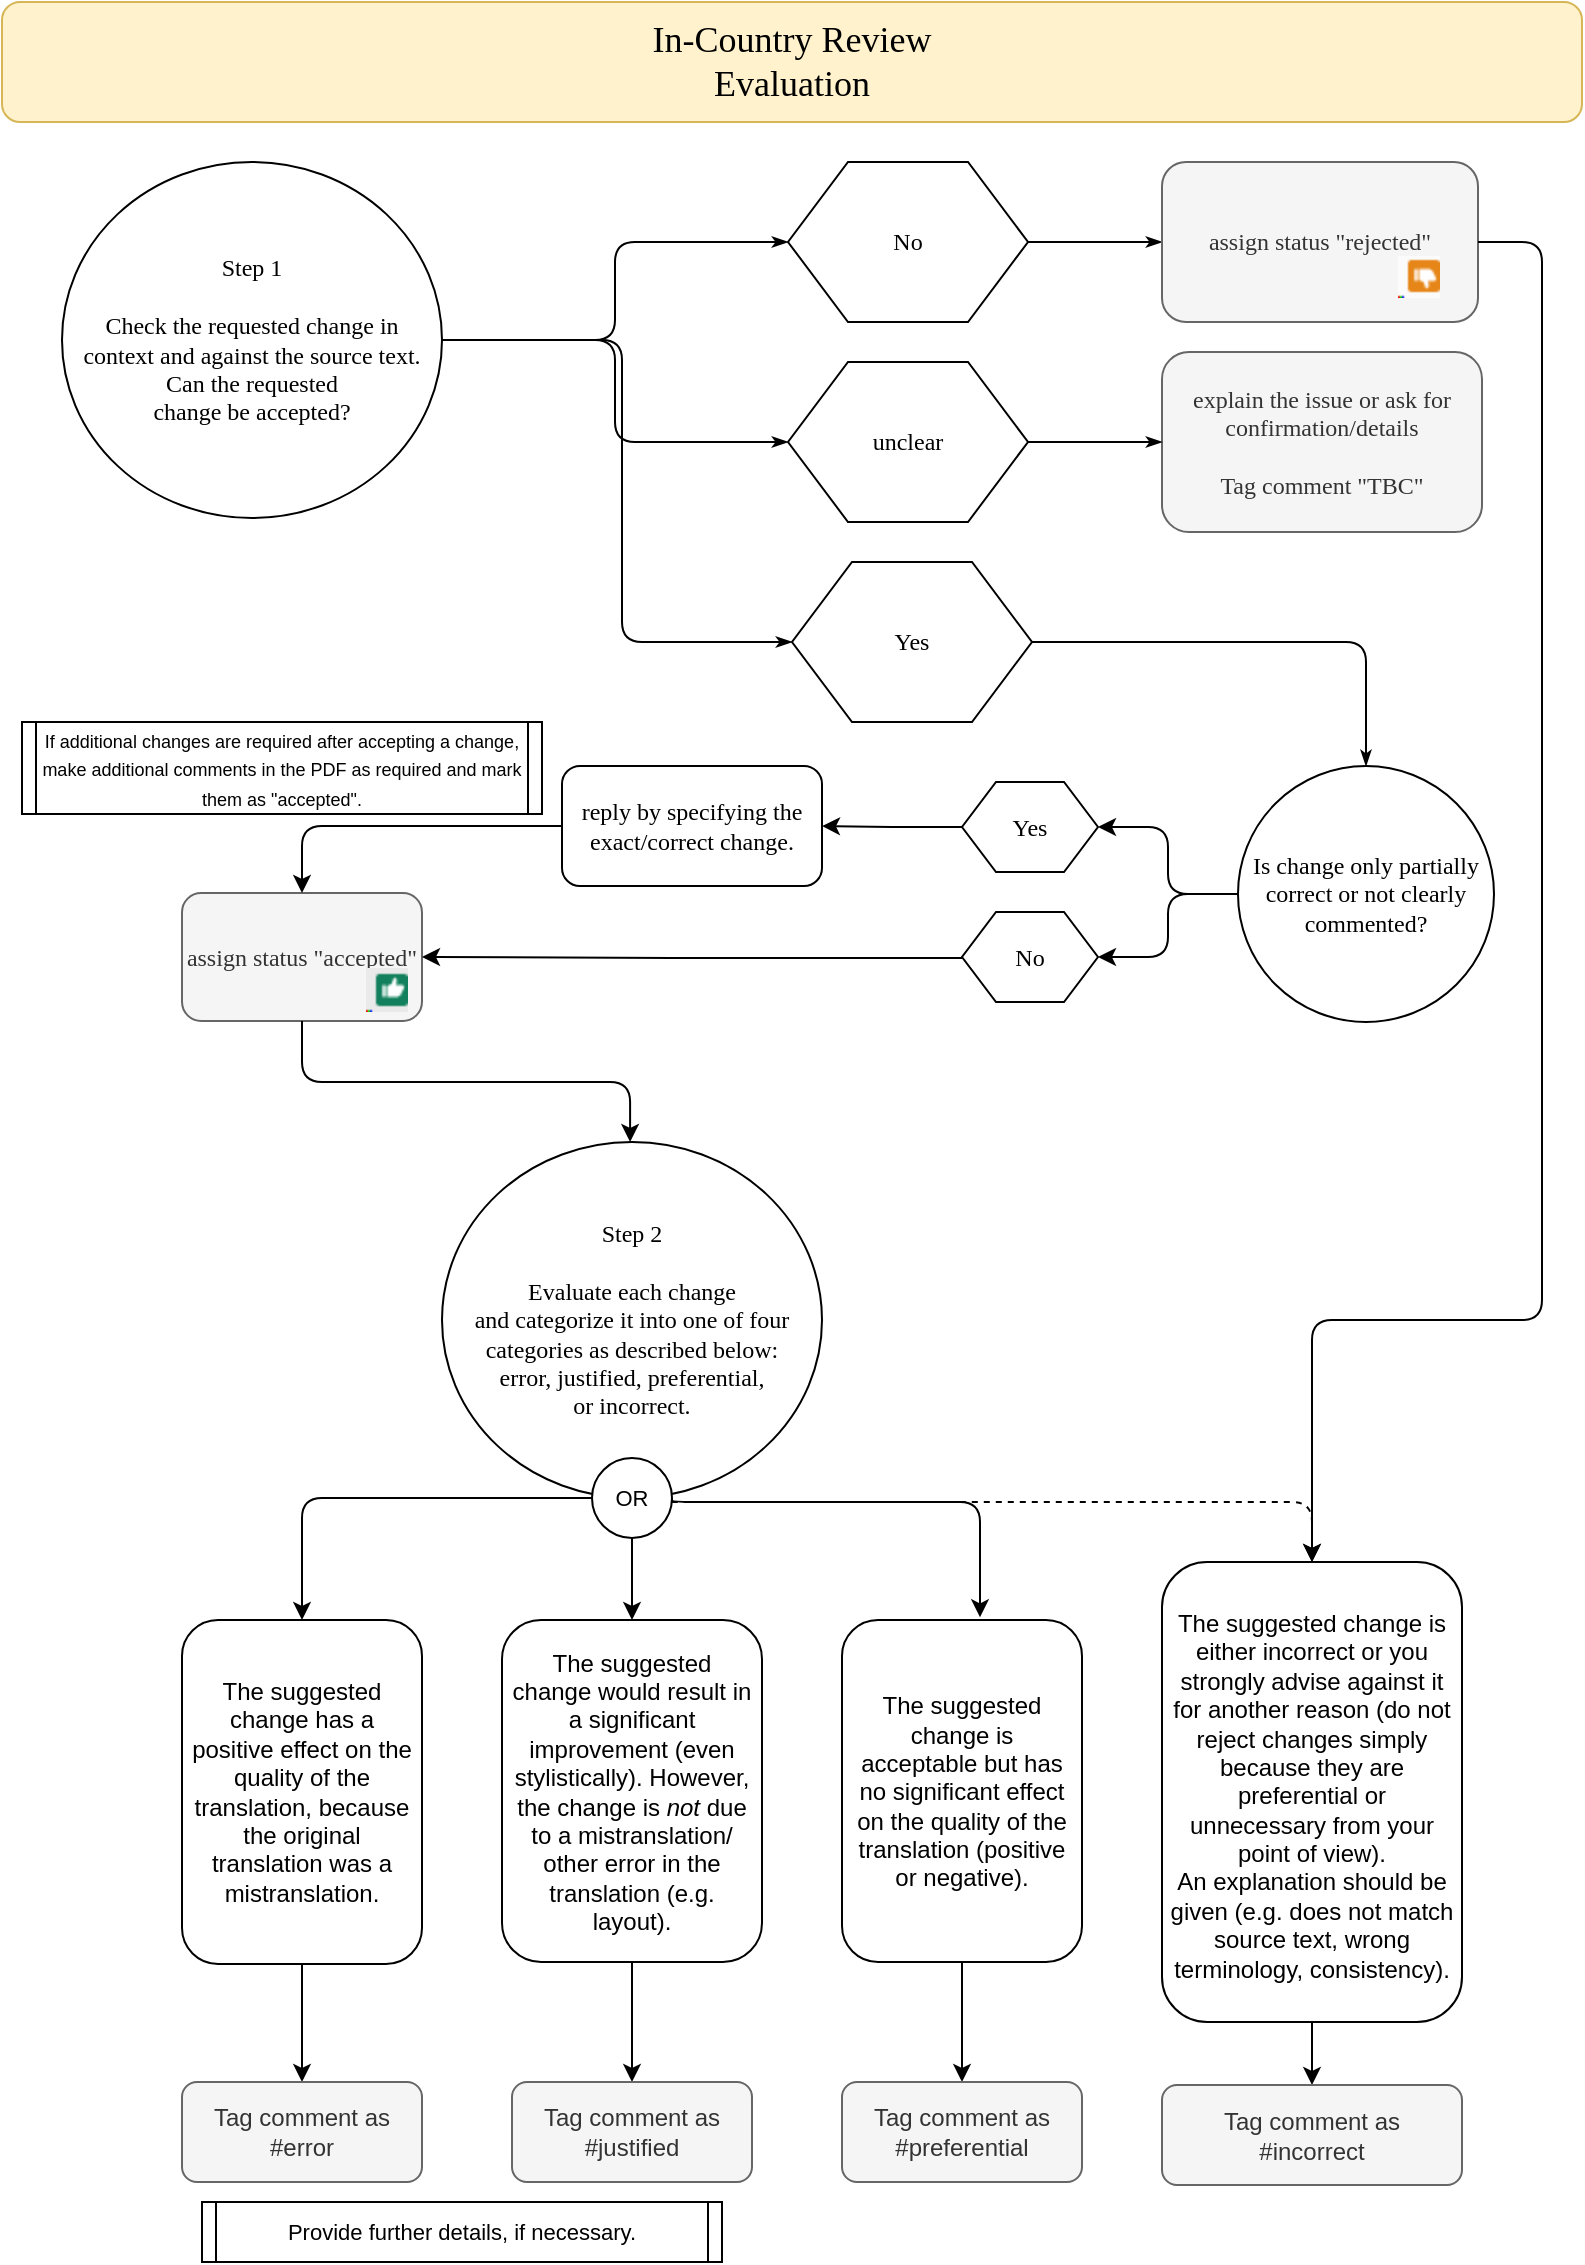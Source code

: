 <mxfile version="10.5.0" type="github"><diagram name="Page-1" id="8ce9d11a-91a2-4d17-14d8-a56ed91bf033"><mxGraphModel dx="1243" dy="769" grid="1" gridSize="10" guides="1" tooltips="1" connect="1" arrows="1" fold="1" page="1" pageScale="1" pageWidth="827" pageHeight="1169" background="#ffffff" math="0" shadow="0"><root><mxCell id="0"/><mxCell id="1" parent="0"/><mxCell id="17ea667e15c223fc-2" value="&lt;div style=&quot;font-size: 18px;&quot;&gt;In-Country Review&lt;/div&gt;&lt;div style=&quot;font-size: 18px;&quot;&gt;Evaluation&lt;br style=&quot;font-size: 18px;&quot;&gt;&lt;/div&gt;" style="rounded=1;whiteSpace=wrap;html=1;shadow=0;labelBackgroundColor=none;strokeColor=#d6b656;strokeWidth=1;fillColor=#fff2cc;fontFamily=Verdana;fontSize=18;align=center;" parent="1" vertex="1"><mxGeometry x="20" y="10" width="790" height="60" as="geometry"/></mxCell><mxCell id="17ea667e15c223fc-30" style="edgeStyle=orthogonalEdgeStyle;rounded=1;html=1;labelBackgroundColor=none;startArrow=none;startFill=0;startSize=5;endArrow=classicThin;endFill=1;endSize=5;jettySize=auto;orthogonalLoop=1;strokeColor=#000000;strokeWidth=1;fontFamily=Verdana;fontSize=8;fontColor=#000000;" parent="1" source="17ea667e15c223fc-3" target="17ea667e15c223fc-5" edge="1"><mxGeometry relative="1" as="geometry"/></mxCell><mxCell id="17ea667e15c223fc-31" style="edgeStyle=orthogonalEdgeStyle;rounded=1;html=1;labelBackgroundColor=none;startArrow=none;startFill=0;startSize=5;endArrow=classicThin;endFill=1;endSize=5;jettySize=auto;orthogonalLoop=1;strokeColor=#000000;strokeWidth=1;fontFamily=Verdana;fontSize=8;fontColor=#000000;entryX=0;entryY=0.5;entryDx=0;entryDy=0;" parent="1" source="17ea667e15c223fc-3" target="17ea667e15c223fc-4" edge="1"><mxGeometry relative="1" as="geometry"><Array as="points"><mxPoint x="330" y="179"/><mxPoint x="330" y="330"/></Array></mxGeometry></mxCell><mxCell id="17ea667e15c223fc-3" value="&lt;div&gt;Step 1&lt;/div&gt;&lt;div&gt;&lt;br&gt;&lt;/div&gt;&lt;div&gt;Check the requested change in context and against the source text. Can the requested&lt;/div&gt;&lt;div&gt;change be accepted?&lt;/div&gt;" style="ellipse;whiteSpace=wrap;html=1;rounded=1;shadow=0;labelBackgroundColor=none;strokeWidth=1;fontFamily=Verdana;fontSize=12;align=center;fixDash=0;spacingTop=5;spacingLeft=5;spacingBottom=5;spacingRight=5;spacing=5;" parent="1" vertex="1"><mxGeometry x="50" y="90" width="190" height="178" as="geometry"/></mxCell><mxCell id="17ea667e15c223fc-39" style="edgeStyle=orthogonalEdgeStyle;rounded=1;html=1;labelBackgroundColor=none;startArrow=none;startFill=0;startSize=5;endArrow=classicThin;endFill=1;endSize=5;jettySize=auto;orthogonalLoop=1;strokeColor=#000000;strokeWidth=1;fontFamily=Verdana;fontSize=8;fontColor=#000000;entryX=0.5;entryY=0;entryDx=0;entryDy=0;" parent="1" source="17ea667e15c223fc-4" target="17ea667e15c223fc-10" edge="1"><mxGeometry relative="1" as="geometry"><mxPoint x="738" y="490" as="targetPoint"/></mxGeometry></mxCell><mxCell id="17ea667e15c223fc-4" value="Yes" style="shape=hexagon;perimeter=hexagonPerimeter;whiteSpace=wrap;html=1;rounded=0;shadow=0;labelBackgroundColor=none;strokeColor=#000000;strokeWidth=1;fillColor=#ffffff;fontFamily=Verdana;fontSize=12;fontColor=#000000;align=center;" parent="1" vertex="1"><mxGeometry x="415" y="290" width="120" height="80" as="geometry"/></mxCell><mxCell id="17ea667e15c223fc-36" style="edgeStyle=orthogonalEdgeStyle;rounded=1;html=1;labelBackgroundColor=none;startArrow=none;startFill=0;startSize=5;endArrow=classicThin;endFill=1;endSize=5;jettySize=auto;orthogonalLoop=1;strokeColor=#000000;strokeWidth=1;fontFamily=Verdana;fontSize=8;fontColor=#000000;" parent="1" source="17ea667e15c223fc-5" target="17ea667e15c223fc-8" edge="1"><mxGeometry relative="1" as="geometry"/></mxCell><mxCell id="17ea667e15c223fc-5" value="&lt;div&gt;No&lt;/div&gt;" style="shape=hexagon;perimeter=hexagonPerimeter;whiteSpace=wrap;html=1;rounded=0;shadow=0;labelBackgroundColor=none;strokeColor=#000000;strokeWidth=1;fillColor=#ffffff;fontFamily=Verdana;fontSize=12;fontColor=#000000;align=center;" parent="1" vertex="1"><mxGeometry x="413" y="90" width="120" height="80" as="geometry"/></mxCell><mxCell id="17ea667e15c223fc-7" value="assign status &quot;accepted&quot;" style="rounded=1;whiteSpace=wrap;html=1;shadow=0;labelBackgroundColor=none;strokeColor=#666666;strokeWidth=1;fillColor=#f5f5f5;fontFamily=Verdana;fontSize=12;fontColor=#333333;align=center;" parent="1" vertex="1"><mxGeometry x="110" y="455.5" width="120" height="64" as="geometry"/></mxCell><mxCell id="17ea667e15c223fc-8" value="assign status &quot;rejected&quot;" style="rounded=1;whiteSpace=wrap;html=1;shadow=0;labelBackgroundColor=none;strokeColor=#666666;strokeWidth=1;fillColor=#f5f5f5;fontFamily=Verdana;fontSize=12;fontColor=#333333;align=center;spacing=5;verticalAlign=middle;" parent="1" vertex="1"><mxGeometry x="600" y="90" width="158" height="80" as="geometry"/></mxCell><mxCell id="17ea667e15c223fc-10" value="Is change only partially correct or not clearly commented?" style="ellipse;whiteSpace=wrap;html=1;rounded=1;shadow=0;labelBackgroundColor=none;strokeColor=#000000;strokeWidth=1;fillColor=#ffffff;fontFamily=Verdana;fontSize=12;fontColor=#000000;align=center;verticalAlign=middle;spacing=3;" parent="1" vertex="1"><mxGeometry x="638" y="392" width="128" height="128" as="geometry"/></mxCell><mxCell id="17ea667e15c223fc-11" value="Yes" style="shape=hexagon;perimeter=hexagonPerimeter;whiteSpace=wrap;html=1;rounded=0;shadow=0;labelBackgroundColor=none;strokeColor=#000000;strokeWidth=1;fillColor=#ffffff;fontFamily=Verdana;fontSize=12;fontColor=#000000;align=center;" parent="1" vertex="1"><mxGeometry x="500" y="400" width="68" height="45" as="geometry"/></mxCell><mxCell id="qph7VbnSc8E1t9z4ShUq-36" value="" style="edgeStyle=elbowEdgeStyle;rounded=1;orthogonalLoop=1;jettySize=auto;html=1;entryX=0.5;entryY=0;entryDx=0;entryDy=0;" parent="1" source="17ea667e15c223fc-12" target="17ea667e15c223fc-7" edge="1"><mxGeometry relative="1" as="geometry"><mxPoint x="160" y="422" as="targetPoint"/><Array as="points"><mxPoint x="170" y="422"/></Array></mxGeometry></mxCell><mxCell id="17ea667e15c223fc-12" value="reply by specifying the exact/correct change." style="rounded=1;whiteSpace=wrap;html=1;shadow=0;labelBackgroundColor=none;strokeColor=#000000;strokeWidth=1;fillColor=#ffffff;fontFamily=Verdana;fontSize=12;fontColor=#000000;align=center;spacing=3;" parent="1" vertex="1"><mxGeometry x="300" y="392" width="130" height="60" as="geometry"/></mxCell><mxCell id="17ea667e15c223fc-58" style="edgeStyle=orthogonalEdgeStyle;rounded=1;html=1;labelBackgroundColor=none;startArrow=none;startFill=0;startSize=5;endArrow=classicThin;endFill=1;endSize=5;jettySize=auto;orthogonalLoop=1;strokeColor=#000000;strokeWidth=1;fontFamily=Verdana;fontSize=8;fontColor=#000000;" parent="1" edge="1"><mxGeometry relative="1" as="geometry"><Array as="points"><mxPoint x="520" y="480"/><mxPoint x="520" y="180"/></Array><mxPoint x="760" y="180" as="targetPoint"/></mxGeometry></mxCell><mxCell id="17ea667e15c223fc-59" style="edgeStyle=orthogonalEdgeStyle;rounded=1;html=1;labelBackgroundColor=none;startArrow=none;startFill=0;startSize=5;endArrow=classicThin;endFill=1;endSize=5;jettySize=auto;orthogonalLoop=1;strokeColor=#000000;strokeWidth=1;fontFamily=Verdana;fontSize=8;fontColor=#000000;" parent="1" edge="1"><mxGeometry relative="1" as="geometry"><Array as="points"><mxPoint x="520" y="700"/><mxPoint x="520" y="180"/></Array><mxPoint x="760" y="180" as="targetPoint"/></mxGeometry></mxCell><mxCell id="qph7VbnSc8E1t9z4ShUq-3" value="&lt;div&gt;explain the issue or ask for confirmation/details&lt;/div&gt;&lt;div&gt;&lt;br&gt;&lt;/div&gt;&lt;div&gt;Tag comment &quot;TBC&quot;&lt;/div&gt;" style="rounded=1;whiteSpace=wrap;html=1;shadow=0;labelBackgroundColor=none;strokeColor=#666666;strokeWidth=1;fillColor=#f5f5f5;fontFamily=Verdana;fontSize=12;fontColor=#333333;align=center;spacing=5;verticalAlign=middle;" parent="1" vertex="1"><mxGeometry x="600" y="185" width="160" height="90" as="geometry"/></mxCell><mxCell id="qph7VbnSc8E1t9z4ShUq-5" value="&lt;div&gt;No&lt;/div&gt;" style="shape=hexagon;perimeter=hexagonPerimeter;whiteSpace=wrap;html=1;rounded=0;shadow=0;labelBackgroundColor=none;strokeColor=#000000;strokeWidth=1;fillColor=#ffffff;fontFamily=Verdana;fontSize=12;fontColor=#000000;align=center;" parent="1" vertex="1"><mxGeometry x="500" y="465" width="68" height="45" as="geometry"/></mxCell><mxCell id="qph7VbnSc8E1t9z4ShUq-9" style="edgeStyle=orthogonalEdgeStyle;rounded=1;html=1;labelBackgroundColor=none;startArrow=none;startFill=0;startSize=5;endArrow=classicThin;endFill=1;endSize=5;jettySize=auto;orthogonalLoop=1;strokeColor=#000000;strokeWidth=1;fontFamily=Verdana;fontSize=8;fontColor=#000000;exitX=1;exitY=0.5;exitDx=0;exitDy=0;" parent="1" source="17ea667e15c223fc-3" target="qph7VbnSc8E1t9z4ShUq-10" edge="1"><mxGeometry relative="1" as="geometry"><mxPoint x="250" y="189" as="sourcePoint"/></mxGeometry></mxCell><mxCell id="qph7VbnSc8E1t9z4ShUq-10" value="&lt;div&gt;unclear&lt;/div&gt;" style="shape=hexagon;perimeter=hexagonPerimeter;whiteSpace=wrap;html=1;rounded=0;shadow=0;labelBackgroundColor=none;strokeColor=#000000;strokeWidth=1;fillColor=#ffffff;fontFamily=Verdana;fontSize=12;fontColor=#000000;align=center;" parent="1" vertex="1"><mxGeometry x="413" y="190" width="120" height="80" as="geometry"/></mxCell><mxCell id="qph7VbnSc8E1t9z4ShUq-18" style="edgeStyle=orthogonalEdgeStyle;rounded=1;html=1;labelBackgroundColor=none;startArrow=none;startFill=0;startSize=5;endArrow=classicThin;endFill=1;endSize=5;jettySize=auto;orthogonalLoop=1;strokeColor=#000000;strokeWidth=1;fontFamily=Verdana;fontSize=8;fontColor=#000000;entryX=0;entryY=0.5;entryDx=0;entryDy=0;exitX=1;exitY=0.5;exitDx=0;exitDy=0;" parent="1" target="qph7VbnSc8E1t9z4ShUq-3" edge="1" source="qph7VbnSc8E1t9z4ShUq-10"><mxGeometry relative="1" as="geometry"><mxPoint x="540" y="227.5" as="sourcePoint"/><mxPoint x="677.5" y="227.5" as="targetPoint"/></mxGeometry></mxCell><mxCell id="qph7VbnSc8E1t9z4ShUq-20" value="" style="endArrow=classic;html=1;exitX=0;exitY=0.5;exitDx=0;exitDy=0;entryX=1;entryY=0.5;entryDx=0;entryDy=0;edgeStyle=elbowEdgeStyle;" parent="1" source="17ea667e15c223fc-10" target="17ea667e15c223fc-11" edge="1"><mxGeometry width="50" height="50" relative="1" as="geometry"><mxPoint x="550" y="440" as="sourcePoint"/><mxPoint x="600" y="390" as="targetPoint"/></mxGeometry></mxCell><mxCell id="qph7VbnSc8E1t9z4ShUq-21" value="" style="endArrow=classic;html=1;exitX=0;exitY=0.5;exitDx=0;exitDy=0;entryX=1;entryY=0.5;entryDx=0;entryDy=0;edgeStyle=elbowEdgeStyle;" parent="1" source="17ea667e15c223fc-10" target="qph7VbnSc8E1t9z4ShUq-5" edge="1"><mxGeometry width="50" height="50" relative="1" as="geometry"><mxPoint x="637.5" y="480" as="sourcePoint"/><mxPoint x="567.5" y="450" as="targetPoint"/></mxGeometry></mxCell><mxCell id="qph7VbnSc8E1t9z4ShUq-22" value="" style="endArrow=classic;html=1;exitX=0;exitY=0.5;exitDx=0;exitDy=0;edgeStyle=elbowEdgeStyle;entryX=1;entryY=0.5;entryDx=0;entryDy=0;" parent="1" source="17ea667e15c223fc-11" target="17ea667e15c223fc-12" edge="1"><mxGeometry width="50" height="50" relative="1" as="geometry"><mxPoint x="340" y="430" as="sourcePoint"/><mxPoint x="420" y="422" as="targetPoint"/></mxGeometry></mxCell><mxCell id="qph7VbnSc8E1t9z4ShUq-29" value="&lt;font style=&quot;font-size: 9px&quot;&gt;If additional changes are required after accepting a change, make additional comments in the PDF as required and mark them as &quot;accepted&quot;.&lt;/font&gt;" style="shape=process;whiteSpace=wrap;html=1;backgroundOutline=1;size=0.027;" parent="1" vertex="1"><mxGeometry x="30" y="370" width="260" height="46" as="geometry"/></mxCell><mxCell id="qph7VbnSc8E1t9z4ShUq-54" value="" style="edgeStyle=orthogonalEdgeStyle;rounded=1;orthogonalLoop=1;jettySize=auto;html=1;entryX=0.575;entryY=-0.008;entryDx=0;entryDy=0;entryPerimeter=0;exitX=1;exitY=0.5;exitDx=0;exitDy=0;" parent="1" source="qph7VbnSc8E1t9z4ShUq-57" target="qph7VbnSc8E1t9z4ShUq-43" edge="1"><mxGeometry relative="1" as="geometry"><Array as="points"><mxPoint x="355" y="760"/><mxPoint x="509" y="760"/></Array></mxGeometry></mxCell><mxCell id="qph7VbnSc8E1t9z4ShUq-37" value="&lt;div&gt;Step 2&lt;br&gt;&lt;/div&gt;&lt;div&gt;&lt;br&gt;&lt;/div&gt;&lt;div&gt;Evaluate each change&lt;/div&gt;&lt;div&gt;and categorize it into one of four categories as described below: error, justified, preferential,&lt;/div&gt;&lt;div&gt;or incorrect.&lt;/div&gt;" style="ellipse;whiteSpace=wrap;html=1;rounded=1;shadow=0;labelBackgroundColor=none;strokeWidth=1;fontFamily=Verdana;fontSize=12;align=center;fixDash=0;spacingTop=5;spacingLeft=5;spacingBottom=5;spacingRight=5;spacing=5;" parent="1" vertex="1"><mxGeometry x="240" y="580" width="190" height="178" as="geometry"/></mxCell><mxCell id="qph7VbnSc8E1t9z4ShUq-39" value="" style="endArrow=classic;html=1;edgeStyle=elbowEdgeStyle;entryX=1;entryY=0.5;entryDx=0;entryDy=0;" parent="1" target="17ea667e15c223fc-7" edge="1"><mxGeometry width="50" height="50" relative="1" as="geometry"><mxPoint x="500" y="488" as="sourcePoint"/><mxPoint x="420" y="487.5" as="targetPoint"/></mxGeometry></mxCell><mxCell id="qph7VbnSc8E1t9z4ShUq-40" value="" style="endArrow=classic;html=1;exitX=0.5;exitY=1;exitDx=0;exitDy=0;entryX=0.495;entryY=0;entryDx=0;entryDy=0;entryPerimeter=0;edgeStyle=elbowEdgeStyle;elbow=vertical;" parent="1" source="17ea667e15c223fc-7" target="qph7VbnSc8E1t9z4ShUq-37" edge="1"><mxGeometry width="50" height="50" relative="1" as="geometry"><mxPoint x="169" y="519.5" as="sourcePoint"/><mxPoint x="169" y="569.5" as="targetPoint"/></mxGeometry></mxCell><mxCell id="qph7VbnSc8E1t9z4ShUq-63" value="" style="edgeStyle=orthogonalEdgeStyle;rounded=1;orthogonalLoop=1;jettySize=auto;html=1;fontSize=11;" parent="1" source="qph7VbnSc8E1t9z4ShUq-41" target="qph7VbnSc8E1t9z4ShUq-49" edge="1"><mxGeometry relative="1" as="geometry"/></mxCell><mxCell id="qph7VbnSc8E1t9z4ShUq-41" value="The suggested change has a positive effect on the quality of the translation, because the original translation was a mistranslation. " style="rounded=1;whiteSpace=wrap;html=1;verticalAlign=middle;spacing=5;align=center;" parent="1" vertex="1"><mxGeometry x="110" y="819" width="120" height="172" as="geometry"/></mxCell><mxCell id="qph7VbnSc8E1t9z4ShUq-59" value="" style="edgeStyle=orthogonalEdgeStyle;rounded=1;orthogonalLoop=1;jettySize=auto;html=1;fontSize=11;" parent="1" source="qph7VbnSc8E1t9z4ShUq-42" target="qph7VbnSc8E1t9z4ShUq-50" edge="1"><mxGeometry relative="1" as="geometry"/></mxCell><mxCell id="qph7VbnSc8E1t9z4ShUq-42" value="&lt;div&gt;The suggested change would result in a significant improvement (even stylistically). However, the change is &lt;i&gt;not &lt;/i&gt;due to a mistranslation/ other error in the translation (e.g. layout).&lt;/div&gt;" style="rounded=1;whiteSpace=wrap;html=1;verticalAlign=middle;spacing=5;align=center;" parent="1" vertex="1"><mxGeometry x="270" y="819" width="130" height="171" as="geometry"/></mxCell><mxCell id="qph7VbnSc8E1t9z4ShUq-60" value="" style="edgeStyle=orthogonalEdgeStyle;rounded=1;orthogonalLoop=1;jettySize=auto;html=1;fontSize=11;" parent="1" source="qph7VbnSc8E1t9z4ShUq-43" target="qph7VbnSc8E1t9z4ShUq-51" edge="1"><mxGeometry relative="1" as="geometry"/></mxCell><mxCell id="qph7VbnSc8E1t9z4ShUq-43" value="The suggested change is acceptable but has no significant effect on the quality of the translation (positive or negative)." style="rounded=1;whiteSpace=wrap;html=1;verticalAlign=middle;spacing=5;align=center;" parent="1" vertex="1"><mxGeometry x="440" y="819" width="120" height="171" as="geometry"/></mxCell><mxCell id="qph7VbnSc8E1t9z4ShUq-53" value="" style="edgeStyle=orthogonalEdgeStyle;rounded=1;orthogonalLoop=1;jettySize=auto;html=1;" parent="1" source="qph7VbnSc8E1t9z4ShUq-44" target="qph7VbnSc8E1t9z4ShUq-52" edge="1"><mxGeometry relative="1" as="geometry"/></mxCell><mxCell id="qph7VbnSc8E1t9z4ShUq-44" value="&lt;div&gt;The suggested change is either incorrect or you strongly advise against it for another reason (do not reject changes simply because they are preferential or unnecessary from your point of view).&lt;/div&gt;&lt;div&gt;An explanation should be given (e.g. does not match source text, wrong terminology, consistency).&lt;/div&gt;" style="rounded=1;whiteSpace=wrap;html=1;verticalAlign=middle;spacing=5;align=center;spacingTop=4;" parent="1" vertex="1"><mxGeometry x="600" y="790" width="150" height="230" as="geometry"/></mxCell><mxCell id="qph7VbnSc8E1t9z4ShUq-45" value="" style="endArrow=classic;html=1;edgeStyle=orthogonalEdgeStyle;elbow=vertical;exitX=1;exitY=0.5;exitDx=0;exitDy=0;entryX=0.5;entryY=0;entryDx=0;entryDy=0;" parent="1" source="17ea667e15c223fc-8" target="qph7VbnSc8E1t9z4ShUq-44" edge="1"><mxGeometry width="50" height="50" relative="1" as="geometry"><mxPoint x="800" y="130" as="sourcePoint"/><mxPoint x="440" y="580" as="targetPoint"/><Array as="points"><mxPoint x="790" y="130"/><mxPoint x="790" y="669"/><mxPoint x="675" y="669"/></Array></mxGeometry></mxCell><mxCell id="qph7VbnSc8E1t9z4ShUq-49" value="Tag comment as #error" style="rounded=1;whiteSpace=wrap;html=1;verticalAlign=middle;spacing=5;align=center;fillColor=#f5f5f5;strokeColor=#666666;fontColor=#333333;" parent="1" vertex="1"><mxGeometry x="110" y="1050" width="120" height="50" as="geometry"/></mxCell><mxCell id="qph7VbnSc8E1t9z4ShUq-50" value="Tag comment as #justified" style="rounded=1;whiteSpace=wrap;html=1;verticalAlign=middle;spacing=5;align=center;fillColor=#f5f5f5;strokeColor=#666666;fontColor=#333333;" parent="1" vertex="1"><mxGeometry x="275" y="1050" width="120" height="50" as="geometry"/></mxCell><mxCell id="qph7VbnSc8E1t9z4ShUq-51" value="Tag comment as #preferential" style="rounded=1;whiteSpace=wrap;html=1;verticalAlign=middle;spacing=5;align=center;fillColor=#f5f5f5;strokeColor=#666666;fontColor=#333333;" parent="1" vertex="1"><mxGeometry x="440" y="1050" width="120" height="50" as="geometry"/></mxCell><mxCell id="qph7VbnSc8E1t9z4ShUq-52" value="Tag comment as #incorrect" style="rounded=1;whiteSpace=wrap;html=1;verticalAlign=middle;spacing=5;align=center;fillColor=#f5f5f5;strokeColor=#666666;fontColor=#333333;" parent="1" vertex="1"><mxGeometry x="600" y="1051.5" width="150" height="50" as="geometry"/></mxCell><mxCell id="qph7VbnSc8E1t9z4ShUq-55" value="" style="edgeStyle=orthogonalEdgeStyle;rounded=1;orthogonalLoop=1;jettySize=auto;html=1;exitX=0;exitY=0.5;exitDx=0;exitDy=0;" parent="1" source="qph7VbnSc8E1t9z4ShUq-57" target="qph7VbnSc8E1t9z4ShUq-41" edge="1"><mxGeometry relative="1" as="geometry"><mxPoint x="345" y="768" as="sourcePoint"/><mxPoint x="519" y="828" as="targetPoint"/></mxGeometry></mxCell><mxCell id="qph7VbnSc8E1t9z4ShUq-56" value="" style="edgeStyle=orthogonalEdgeStyle;rounded=1;orthogonalLoop=1;jettySize=auto;html=1;entryX=0.5;entryY=0;entryDx=0;entryDy=0;exitX=0.5;exitY=1;exitDx=0;exitDy=0;" parent="1" source="qph7VbnSc8E1t9z4ShUq-57" target="qph7VbnSc8E1t9z4ShUq-42" edge="1"><mxGeometry relative="1" as="geometry"><mxPoint x="335" y="760" as="sourcePoint"/><mxPoint x="180" y="828.5" as="targetPoint"/></mxGeometry></mxCell><mxCell id="qph7VbnSc8E1t9z4ShUq-57" value="OR" style="ellipse;whiteSpace=wrap;html=1;aspect=fixed;align=center;verticalAlign=middle;fontSize=11;spacing=0;" parent="1" vertex="1"><mxGeometry x="315" y="738" width="40" height="40" as="geometry"/></mxCell><mxCell id="qph7VbnSc8E1t9z4ShUq-62" value="Provide further details, if necessary." style="shape=process;whiteSpace=wrap;html=1;backgroundOutline=1;size=0.027;fontSize=11;" parent="1" vertex="1"><mxGeometry x="120" y="1110" width="260" height="30" as="geometry"/></mxCell><mxCell id="qph7VbnSc8E1t9z4ShUq-67" value="" style="edgeStyle=elbowEdgeStyle;rounded=1;orthogonalLoop=1;jettySize=auto;html=1;entryX=0.5;entryY=0;entryDx=0;entryDy=0;dashed=1;elbow=vertical;" parent="1" source="qph7VbnSc8E1t9z4ShUq-57" target="qph7VbnSc8E1t9z4ShUq-44" edge="1"><mxGeometry relative="1" as="geometry"><mxPoint x="430" y="750" as="sourcePoint"/><mxPoint x="519" y="828" as="targetPoint"/><Array as="points"><mxPoint x="340" y="760"/></Array></mxGeometry></mxCell><mxCell id="cLQz93hrmVlquFlLJ60J-1" value="" style="shape=image;verticalLabelPosition=bottom;labelBackgroundColor=#ffffff;verticalAlign=top;aspect=fixed;imageAspect=0;image=data:image/png,iVBORw0KGgoAAAANSUhEUgAAABUAAAAVCAYAAACpF6WWAAAA2UlEQVQ4jc3UQQqCQBQG4LlGJ5gbdIJu4AnmBp3Clbpr2U5wM8sW7QXXrttJoEYyJQophn8LKYymQH1UA4/ZfTxm3vtZ0zSgLvY1tAw9xOZscCU2Rxl6ejSx+Sj0Xlp0Cvg7VEkBJQUy10DhWy91WM2Ho3UUoI4CFL4F3WmrHJlr0KIAUEcBPQrgqVsytN8tGdpWOVKHD/v91OEofAvX8/4B9adASTF+TlOHa99x8vBfdlsAwGmzpEOVFACA43pBu6a6TYrNLqneRt+YpPoYff+Z/GAMrLvI0BtI+7Ufb0rw4wAAAABJRU5ErkJggg==;" parent="1" vertex="1"><mxGeometry x="718" y="137" width="21" height="21" as="geometry"/></mxCell><mxCell id="cLQz93hrmVlquFlLJ60J-2" value="" style="shape=image;verticalLabelPosition=bottom;labelBackgroundColor=#ffffff;verticalAlign=top;aspect=fixed;imageAspect=0;image=data:image/png,iVBORw0KGgoAAAANSUhEUgAAABUAAAAWCAYAAAAvg9c4AAAA3klEQVQ4jWN49erVf2pjhqFt6Lzju/4LNcSQjBXa0/7PO74Lu6EK7WkEDTCYUIBTDquhhAz0XdD6///////tZ1RTz9BtN87+///////sDTOpY6hiR9p/GPBd0EqeoTEr+v/HrOj/r9iR9r9qx5L/jz68hhvaeWAdHMes6Cfe0CMPrv8/8uD6/84D6/7jAx9/fP2v2JFGXUOPPLhOfZcihy9VDEV2JVUM/fjjK0YqIDr2fRe0osQ2DGPLWWQlfkJ4aBiq0J6Gu+gjpqTCZiDOom9wlvz/GRj+M0AoqhkKAJtgbbGDbpA+AAAAAElFTkSuQmCC;" parent="1" vertex="1"><mxGeometry x="202" y="493" width="21" height="22" as="geometry"/></mxCell></root></mxGraphModel></diagram></mxfile>